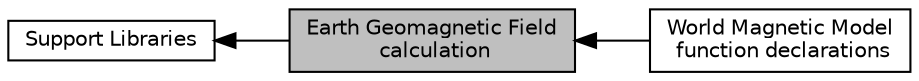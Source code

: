 digraph "Earth Geomagnetic Field calculation"
{
  edge [fontname="Helvetica",fontsize="10",labelfontname="Helvetica",labelfontsize="10"];
  node [fontname="Helvetica",fontsize="10",shape=record];
  rankdir=LR;
  Node1 [label="Support Libraries",height=0.2,width=0.4,color="black", fillcolor="white", style="filled",URL="$group__support.html"];
  Node2 [label="World Magnetic Model\l function declarations",height=0.2,width=0.4,color="black", fillcolor="white", style="filled",URL="$group__geomag__functions.html"];
  Node0 [label="Earth Geomagnetic Field\l calculation",height=0.2,width=0.4,color="black", fillcolor="grey75", style="filled", fontcolor="black"];
  Node1->Node0 [shape=plaintext, dir="back", style="solid"];
  Node0->Node2 [shape=plaintext, dir="back", style="solid"];
}
